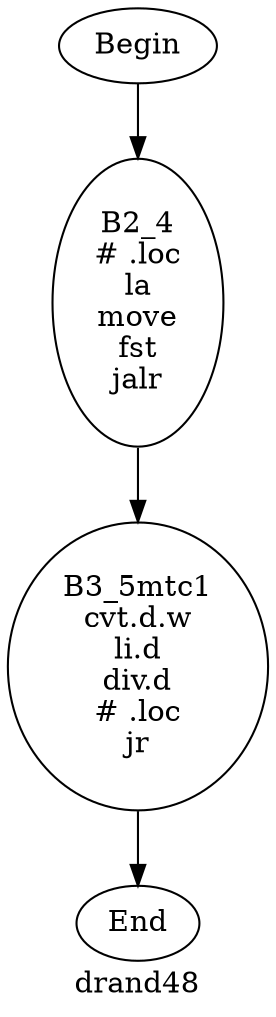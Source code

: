 digraph G{
	label = "drand48"	style = "dashed";
	color = purple;
	Node0 [label = "Begin"];
	Node0 -> {Node2 }
	Node1 [label = "End"];
	Node1 -> {}
	Node2 [label = "B2_4\n# .loc\nla\nmove\nfst\njalr\n"];
	Node2 -> {Node3 }
	Node3 [label = "B3_5mtc1\ncvt.d.w\nli.d\ndiv.d\n# .loc\njr\n"];
	Node3 -> {Node1 }
}
